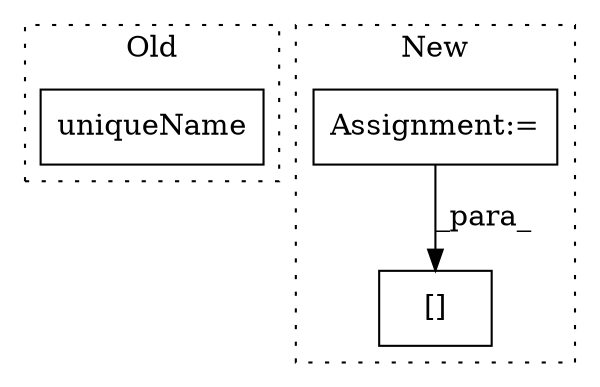 digraph G {
subgraph cluster0 {
1 [label="uniqueName" a="32" s="1023" l="12" shape="box"];
label = "Old";
style="dotted";
}
subgraph cluster1 {
2 [label="[]" a="2" s="1124,1153" l="6,1" shape="box"];
3 [label="Assignment:=" a="7" s="1015,1110" l="61,2" shape="box"];
label = "New";
style="dotted";
}
3 -> 2 [label="_para_"];
}